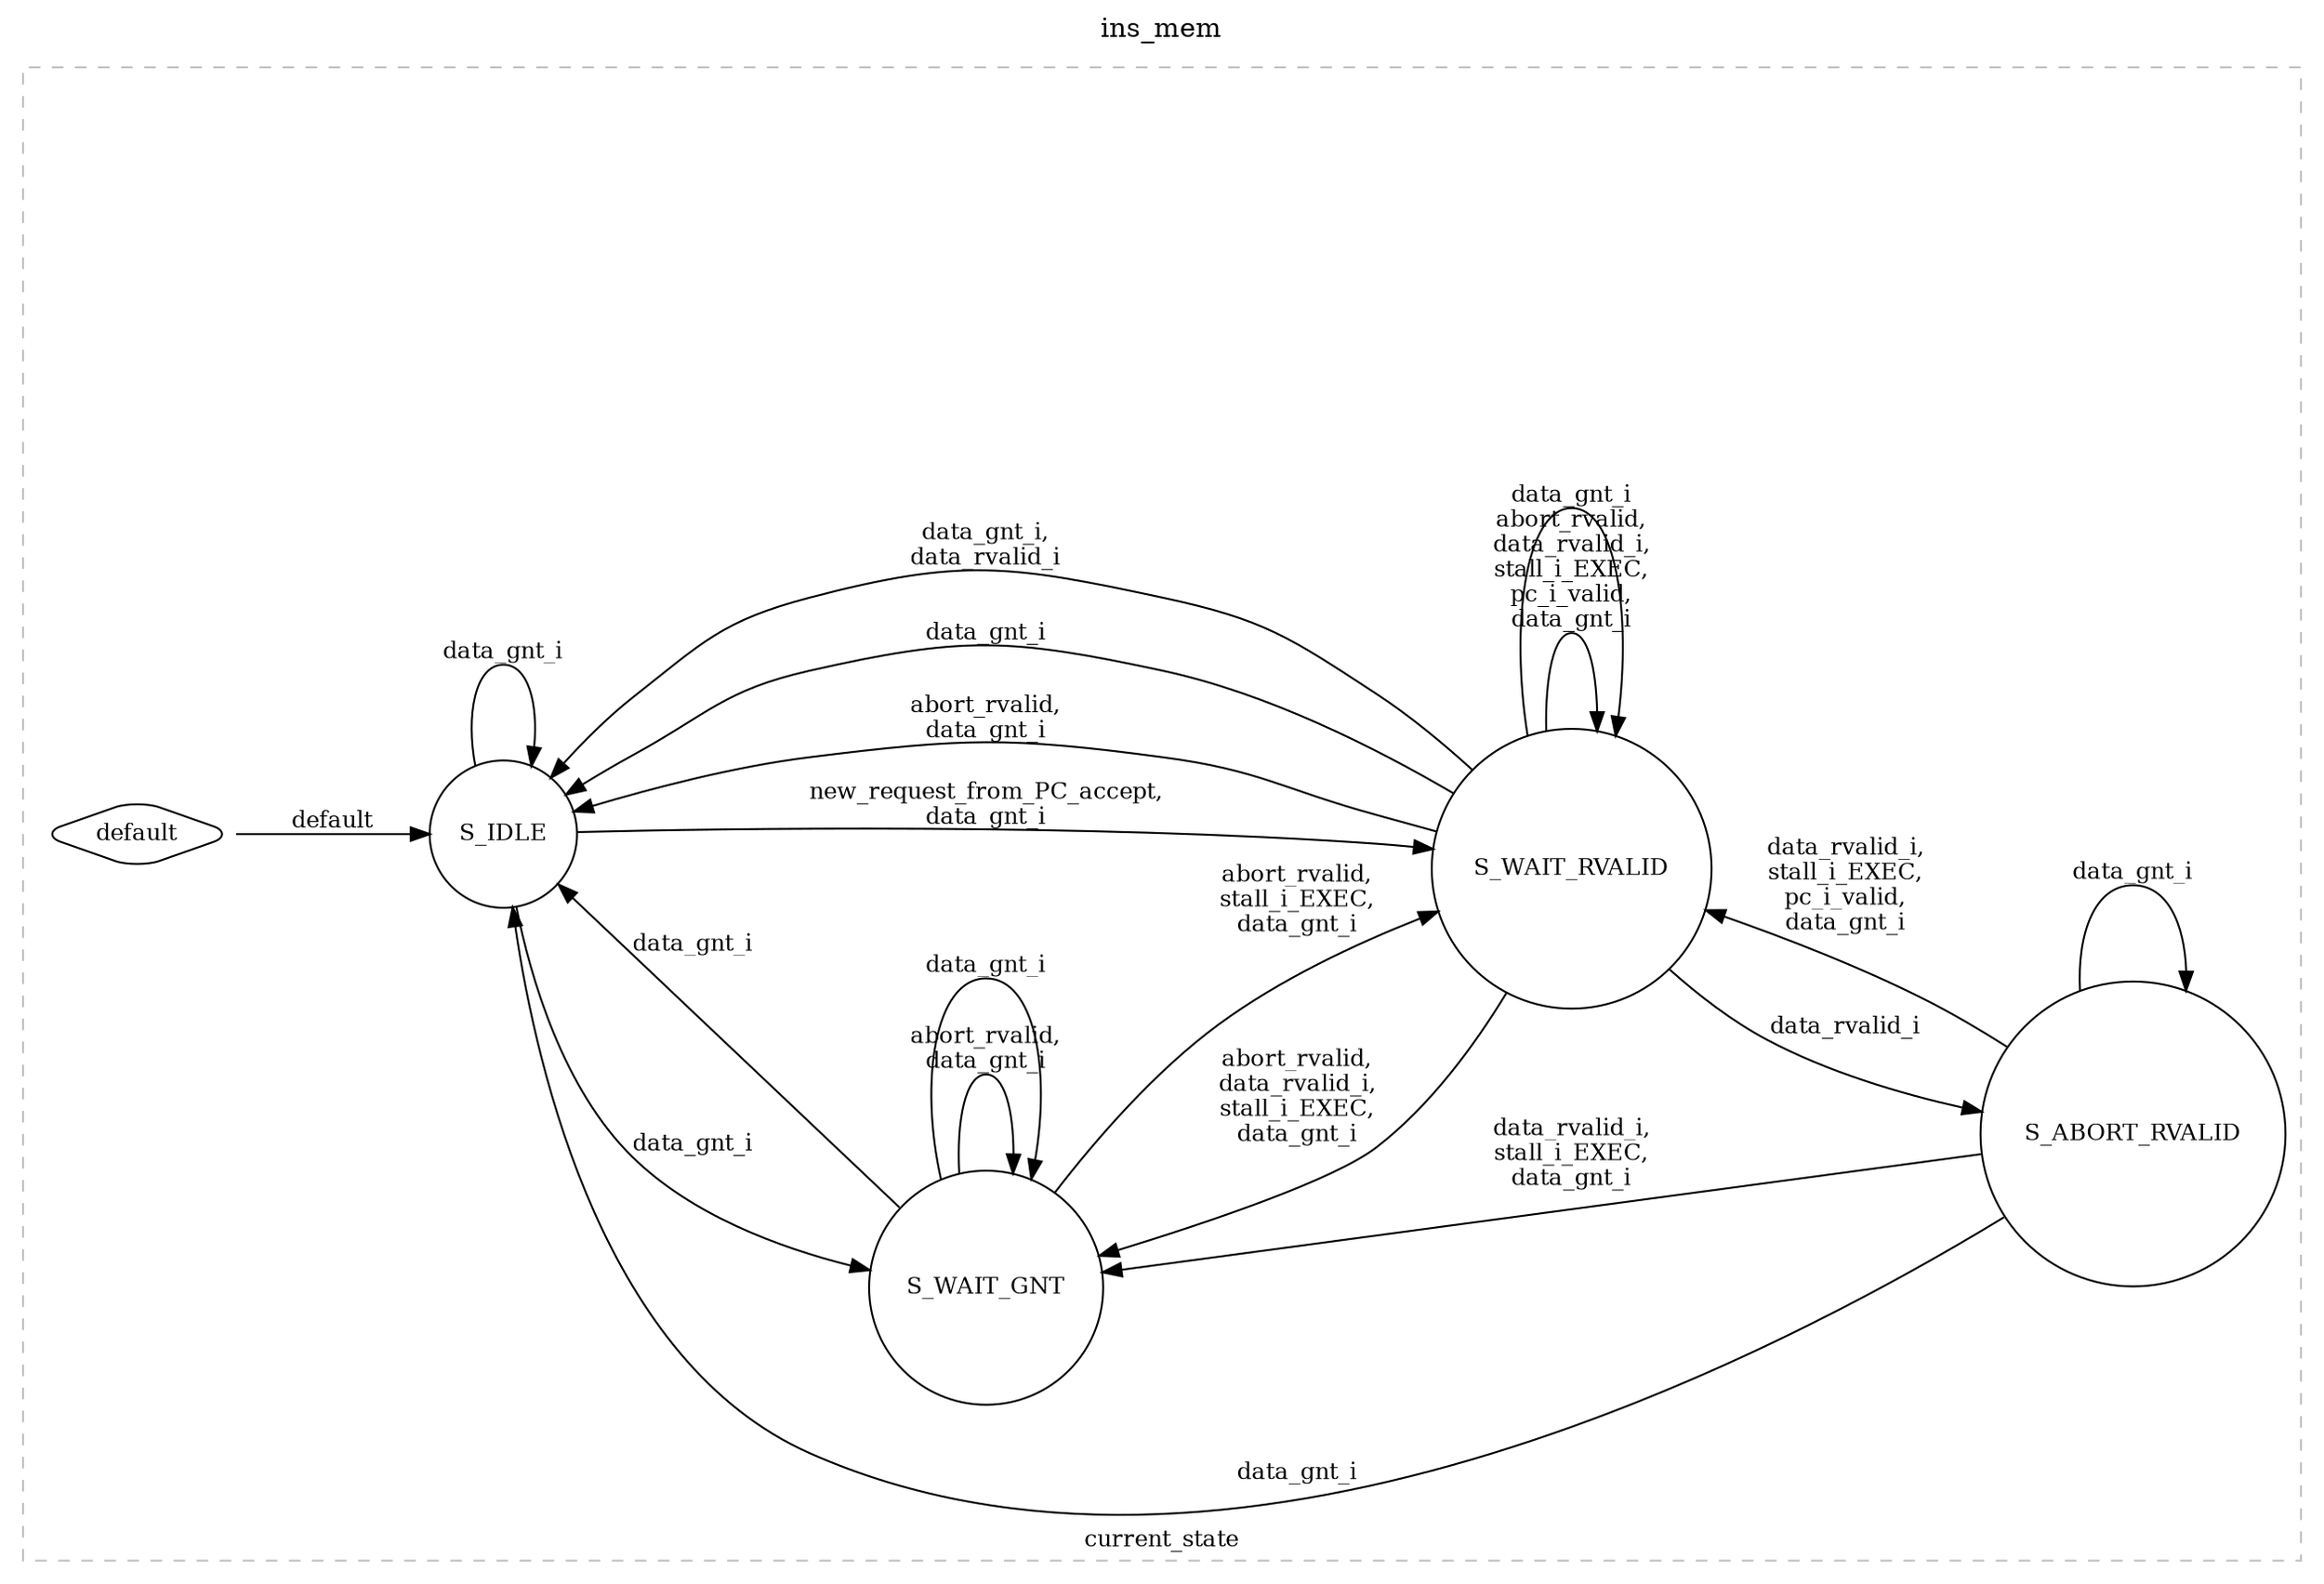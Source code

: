 digraph FSM {
  rankdir=LR;
  node [shape=circle, fontsize=12];
  edge [fontsize=12];
  graph [labelloc="t", label="ins_mem", fontsize=14, nodesep=0.7, ranksep=0.8, splines=spline, concentrate=false];
  "default" [shape=diamond, style=rounded, fontsize=12];
  "S_ABORT_RVALID";
  "S_IDLE";
  "S_WAIT_GNT";
  "S_WAIT_RVALID";
  subgraph cluster_1 {
    label="current_state"; labelloc="b"; fontsize=12; style=dashed; color=gray;
    "S_IDLE" -> "S_WAIT_RVALID" [label="new_request_from_PC_accept,
data_gnt_i"];
    "S_IDLE" -> "S_WAIT_GNT" [label="data_gnt_i"];
    "S_IDLE" -> "S_IDLE" [label="data_gnt_i"];
    "S_WAIT_GNT" -> "S_WAIT_RVALID" [label="abort_rvalid,
stall_i_EXEC,
data_gnt_i"];
    "S_WAIT_GNT" -> "S_WAIT_GNT" [label="abort_rvalid,
data_gnt_i"];
    "S_WAIT_GNT" -> "S_WAIT_GNT" [label="data_gnt_i"];
    "S_WAIT_GNT" -> "S_IDLE" [label="data_gnt_i"];
    "S_WAIT_RVALID" -> "S_WAIT_RVALID" [label="abort_rvalid,
data_rvalid_i,
stall_i_EXEC,
pc_i_valid,
data_gnt_i"];
    "S_WAIT_RVALID" -> "S_WAIT_GNT" [label="abort_rvalid,
data_rvalid_i,
stall_i_EXEC,
data_gnt_i"];
    "S_WAIT_RVALID" -> "S_IDLE" [label="abort_rvalid,
data_gnt_i"];
    "S_WAIT_RVALID" -> "S_IDLE" [label="data_gnt_i"];
    "S_WAIT_RVALID" -> "S_WAIT_RVALID" [label="data_gnt_i"];
    "S_WAIT_RVALID" -> "S_IDLE" [label="data_gnt_i,
data_rvalid_i"];
    "S_WAIT_RVALID" -> "S_ABORT_RVALID" [label="data_rvalid_i"];
    "S_ABORT_RVALID" -> "S_WAIT_RVALID" [label="data_rvalid_i,
stall_i_EXEC,
pc_i_valid,
data_gnt_i"];
    "S_ABORT_RVALID" -> "S_WAIT_GNT" [label="data_rvalid_i,
stall_i_EXEC,
data_gnt_i"];
    "S_ABORT_RVALID" -> "S_IDLE" [label="data_gnt_i"];
    "S_ABORT_RVALID" -> "S_ABORT_RVALID" [label="data_gnt_i"];
    "default" -> "S_IDLE" [label="default"];
  }
}